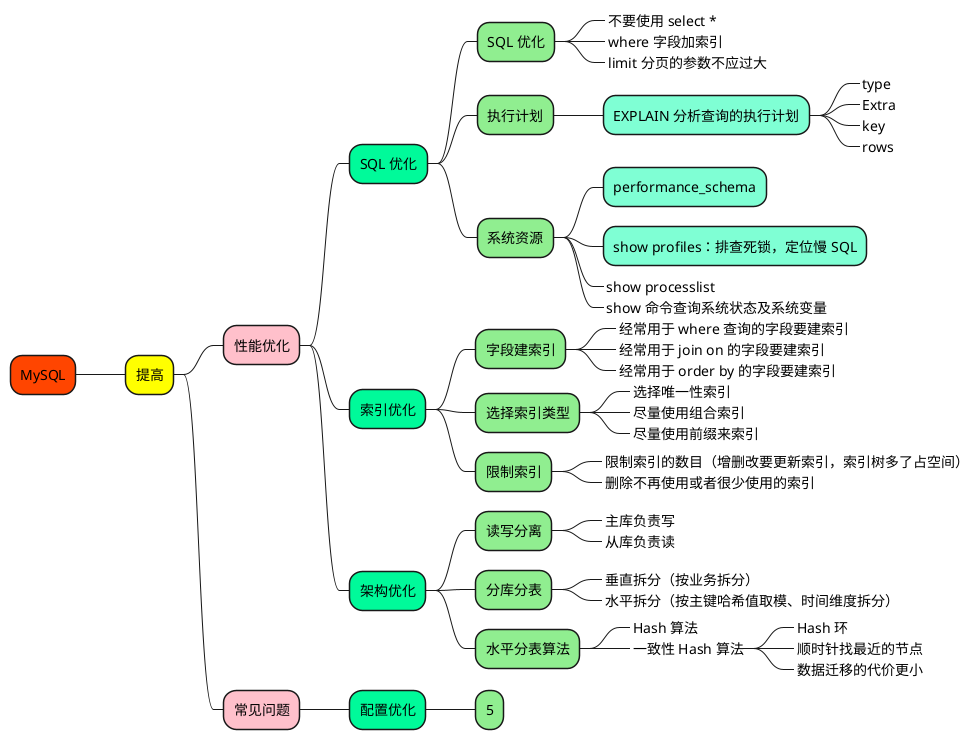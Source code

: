 @startmindmap

+[#OrangeRed] MySQL

++[#yellow] 提高

+++[#Pink] 性能优化

++++[#MediumSpringGreen] SQL 优化
+++++[#LightGreen] SQL 优化
++++++[#LightBlue]_ 不要使用 select *
++++++[#LightBlue]_ where 字段加索引
++++++[#LightBlue]_ limit 分页的参数不应过大

+++++[#LightGreen] 执行计划
++++++[#Aquamarine] EXPLAIN 分析查询的执行计划
+++++++[#Aquamarine]_ type
+++++++[#Aquamarine]_ Extra
+++++++[#Aquamarine]_ key
+++++++[#Aquamarine]_ rows

+++++[#LightGreen] 系统资源
++++++[#Aquamarine] performance_schema
++++++[#Aquamarine] show profiles：排查死锁，定位慢 SQL
++++++[#Aquamarine]_ show processlist
++++++[#Aquamarine]_ show 命令查询系统状态及系统变量


++++[#MediumSpringGreen] 索引优化

+++++[#LightGreen] 字段建索引
++++++[#Aquamarine]_ 经常用于 where 查询的字段要建索引
++++++[#Aquamarine]_ 经常用于 join on 的字段要建索引
++++++[#Aquamarine]_ 经常用于 order by 的字段要建索引

+++++[#LightGreen] 选择索引类型
++++++[#Aquamarine]_ 选择唯一性索引
++++++[#Aquamarine]_ 尽量使用组合索引
++++++[#Aquamarine]_ 尽量使用前缀来索引

+++++[#LightGreen] 限制索引
++++++[#Aquamarine]_ 限制索引的数目（增删改要更新索引，索引树多了占空间）
++++++[#Aquamarine]_ 删除不再使用或者很少使用的索引


++++[#MediumSpringGreen] 架构优化

+++++[#LightGreen] 读写分离
++++++[#Aquamarine]_ 主库负责写
++++++[#Aquamarine]_ 从库负责读

+++++[#LightGreen] 分库分表
++++++[#Aquamarine]_ 垂直拆分（按业务拆分）
++++++[#Aquamarine]_ 水平拆分（按主键哈希值取模、时间维度拆分）

+++++[#LightGreen] 水平分表算法
++++++[#Aquamarine]_ Hash 算法
++++++[#Aquamarine]_ 一致性 Hash 算法
+++++++[#Aquamarine]_ Hash 环
+++++++[#Aquamarine]_ 顺时针找最近的节点
+++++++[#Aquamarine]_ 数据迁移的代价更小


+++[#Pink] 常见问题

++++[#MediumSpringGreen] 配置优化

+++++[#LightGreen] 5




@endmindmap